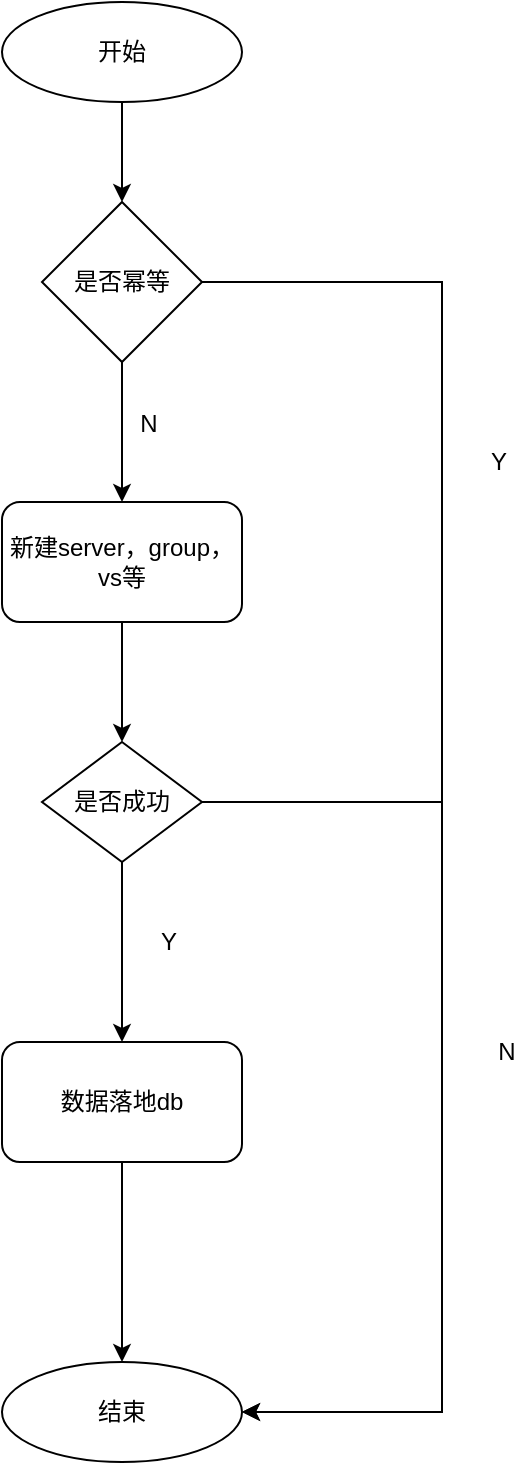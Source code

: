 <mxfile version="13.3.6" type="github" pages="2">
  <diagram id="C5RBs43oDa-KdzZeNtuy" name="新建">
    <mxGraphModel dx="1182" dy="764" grid="1" gridSize="10" guides="1" tooltips="1" connect="1" arrows="1" fold="1" page="1" pageScale="1" pageWidth="827" pageHeight="1169" math="0" shadow="0">
      <root>
        <mxCell id="WIyWlLk6GJQsqaUBKTNV-0" />
        <mxCell id="WIyWlLk6GJQsqaUBKTNV-1" parent="WIyWlLk6GJQsqaUBKTNV-0" />
        <mxCell id="kqBpJYi3eXGYKK_GiKWX-6" style="edgeStyle=orthogonalEdgeStyle;rounded=0;orthogonalLoop=1;jettySize=auto;html=1;exitX=0.5;exitY=1;exitDx=0;exitDy=0;" edge="1" parent="WIyWlLk6GJQsqaUBKTNV-1" source="kqBpJYi3eXGYKK_GiKWX-0" target="kqBpJYi3eXGYKK_GiKWX-5">
          <mxGeometry relative="1" as="geometry" />
        </mxCell>
        <mxCell id="kqBpJYi3eXGYKK_GiKWX-0" value="开始" style="ellipse;whiteSpace=wrap;html=1;" vertex="1" parent="WIyWlLk6GJQsqaUBKTNV-1">
          <mxGeometry x="210" y="50" width="120" height="50" as="geometry" />
        </mxCell>
        <mxCell id="kqBpJYi3eXGYKK_GiKWX-8" style="edgeStyle=orthogonalEdgeStyle;rounded=0;orthogonalLoop=1;jettySize=auto;html=1;exitX=0.5;exitY=1;exitDx=0;exitDy=0;entryX=0.5;entryY=0;entryDx=0;entryDy=0;" edge="1" parent="WIyWlLk6GJQsqaUBKTNV-1" source="kqBpJYi3eXGYKK_GiKWX-5" target="kqBpJYi3eXGYKK_GiKWX-7">
          <mxGeometry relative="1" as="geometry" />
        </mxCell>
        <mxCell id="kqBpJYi3eXGYKK_GiKWX-23" style="edgeStyle=orthogonalEdgeStyle;rounded=0;orthogonalLoop=1;jettySize=auto;html=1;entryX=1;entryY=0.5;entryDx=0;entryDy=0;" edge="1" parent="WIyWlLk6GJQsqaUBKTNV-1" source="kqBpJYi3eXGYKK_GiKWX-5" target="kqBpJYi3eXGYKK_GiKWX-16">
          <mxGeometry relative="1" as="geometry">
            <Array as="points">
              <mxPoint x="430" y="190" />
              <mxPoint x="430" y="755" />
            </Array>
          </mxGeometry>
        </mxCell>
        <mxCell id="kqBpJYi3eXGYKK_GiKWX-5" value="是否幂等" style="rhombus;whiteSpace=wrap;html=1;" vertex="1" parent="WIyWlLk6GJQsqaUBKTNV-1">
          <mxGeometry x="230" y="150" width="80" height="80" as="geometry" />
        </mxCell>
        <mxCell id="kqBpJYi3eXGYKK_GiKWX-13" style="edgeStyle=orthogonalEdgeStyle;rounded=0;orthogonalLoop=1;jettySize=auto;html=1;exitX=0.5;exitY=1;exitDx=0;exitDy=0;entryX=0.5;entryY=0;entryDx=0;entryDy=0;" edge="1" parent="WIyWlLk6GJQsqaUBKTNV-1" source="kqBpJYi3eXGYKK_GiKWX-7" target="kqBpJYi3eXGYKK_GiKWX-12">
          <mxGeometry relative="1" as="geometry" />
        </mxCell>
        <mxCell id="kqBpJYi3eXGYKK_GiKWX-7" value="新建server，group，vs等" style="rounded=1;whiteSpace=wrap;html=1;" vertex="1" parent="WIyWlLk6GJQsqaUBKTNV-1">
          <mxGeometry x="210" y="300" width="120" height="60" as="geometry" />
        </mxCell>
        <mxCell id="kqBpJYi3eXGYKK_GiKWX-9" value="N" style="text;html=1;align=center;verticalAlign=middle;resizable=0;points=[];autosize=1;" vertex="1" parent="WIyWlLk6GJQsqaUBKTNV-1">
          <mxGeometry x="273" y="251" width="20" height="20" as="geometry" />
        </mxCell>
        <mxCell id="kqBpJYi3eXGYKK_GiKWX-15" style="edgeStyle=orthogonalEdgeStyle;rounded=0;orthogonalLoop=1;jettySize=auto;html=1;" edge="1" parent="WIyWlLk6GJQsqaUBKTNV-1" source="kqBpJYi3eXGYKK_GiKWX-12" target="kqBpJYi3eXGYKK_GiKWX-14">
          <mxGeometry relative="1" as="geometry" />
        </mxCell>
        <mxCell id="kqBpJYi3eXGYKK_GiKWX-19" style="edgeStyle=orthogonalEdgeStyle;rounded=0;orthogonalLoop=1;jettySize=auto;html=1;entryX=1;entryY=0.5;entryDx=0;entryDy=0;" edge="1" parent="WIyWlLk6GJQsqaUBKTNV-1" source="kqBpJYi3eXGYKK_GiKWX-12" target="kqBpJYi3eXGYKK_GiKWX-16">
          <mxGeometry relative="1" as="geometry">
            <Array as="points">
              <mxPoint x="430" y="450" />
              <mxPoint x="430" y="755" />
            </Array>
          </mxGeometry>
        </mxCell>
        <mxCell id="kqBpJYi3eXGYKK_GiKWX-12" value="是否成功" style="rhombus;whiteSpace=wrap;html=1;" vertex="1" parent="WIyWlLk6GJQsqaUBKTNV-1">
          <mxGeometry x="230" y="420" width="80" height="60" as="geometry" />
        </mxCell>
        <mxCell id="kqBpJYi3eXGYKK_GiKWX-25" style="edgeStyle=orthogonalEdgeStyle;rounded=0;orthogonalLoop=1;jettySize=auto;html=1;exitX=0.5;exitY=1;exitDx=0;exitDy=0;" edge="1" parent="WIyWlLk6GJQsqaUBKTNV-1" source="kqBpJYi3eXGYKK_GiKWX-14" target="kqBpJYi3eXGYKK_GiKWX-16">
          <mxGeometry relative="1" as="geometry" />
        </mxCell>
        <mxCell id="kqBpJYi3eXGYKK_GiKWX-14" value="数据落地db" style="rounded=1;whiteSpace=wrap;html=1;" vertex="1" parent="WIyWlLk6GJQsqaUBKTNV-1">
          <mxGeometry x="210" y="570" width="120" height="60" as="geometry" />
        </mxCell>
        <mxCell id="kqBpJYi3eXGYKK_GiKWX-16" value="结束" style="ellipse;whiteSpace=wrap;html=1;" vertex="1" parent="WIyWlLk6GJQsqaUBKTNV-1">
          <mxGeometry x="210" y="730" width="120" height="50" as="geometry" />
        </mxCell>
        <mxCell id="kqBpJYi3eXGYKK_GiKWX-18" value="Y" style="text;html=1;align=center;verticalAlign=middle;resizable=0;points=[];autosize=1;" vertex="1" parent="WIyWlLk6GJQsqaUBKTNV-1">
          <mxGeometry x="283" y="510" width="20" height="20" as="geometry" />
        </mxCell>
        <mxCell id="kqBpJYi3eXGYKK_GiKWX-22" value="N" style="text;html=1;align=center;verticalAlign=middle;resizable=0;points=[];autosize=1;" vertex="1" parent="WIyWlLk6GJQsqaUBKTNV-1">
          <mxGeometry x="452" y="565" width="20" height="20" as="geometry" />
        </mxCell>
        <mxCell id="kqBpJYi3eXGYKK_GiKWX-24" value="Y" style="text;html=1;align=center;verticalAlign=middle;resizable=0;points=[];autosize=1;" vertex="1" parent="WIyWlLk6GJQsqaUBKTNV-1">
          <mxGeometry x="448" y="270" width="20" height="20" as="geometry" />
        </mxCell>
      </root>
    </mxGraphModel>
  </diagram>
  <diagram id="C0R3x-KTIH-HuvMbvUGK" name="扩缩容">
    <mxGraphModel dx="1182" dy="764" grid="1" gridSize="10" guides="1" tooltips="1" connect="1" arrows="1" fold="1" page="1" pageScale="1" pageWidth="827" pageHeight="1169" math="0" shadow="0">
      <root>
        <mxCell id="y5hxgq7UcXOCzc8j-vYZ-0" />
        <mxCell id="y5hxgq7UcXOCzc8j-vYZ-1" parent="y5hxgq7UcXOCzc8j-vYZ-0" />
      </root>
    </mxGraphModel>
  </diagram>
</mxfile>
